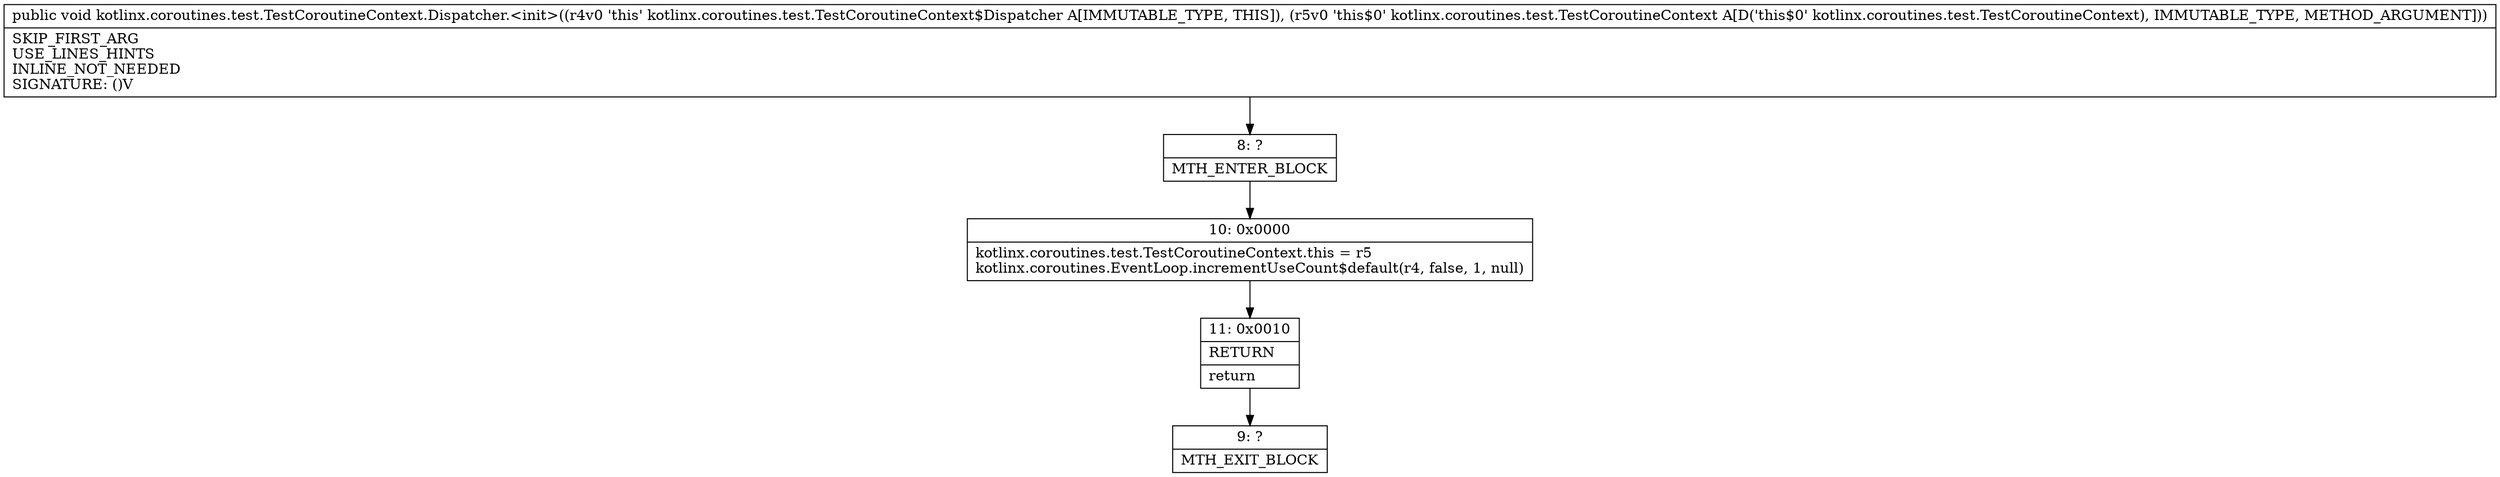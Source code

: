 digraph "CFG forkotlinx.coroutines.test.TestCoroutineContext.Dispatcher.\<init\>(Lkotlinx\/coroutines\/test\/TestCoroutineContext;)V" {
Node_8 [shape=record,label="{8\:\ ?|MTH_ENTER_BLOCK\l}"];
Node_10 [shape=record,label="{10\:\ 0x0000|kotlinx.coroutines.test.TestCoroutineContext.this = r5\lkotlinx.coroutines.EventLoop.incrementUseCount$default(r4, false, 1, null)\l}"];
Node_11 [shape=record,label="{11\:\ 0x0010|RETURN\l|return\l}"];
Node_9 [shape=record,label="{9\:\ ?|MTH_EXIT_BLOCK\l}"];
MethodNode[shape=record,label="{public void kotlinx.coroutines.test.TestCoroutineContext.Dispatcher.\<init\>((r4v0 'this' kotlinx.coroutines.test.TestCoroutineContext$Dispatcher A[IMMUTABLE_TYPE, THIS]), (r5v0 'this$0' kotlinx.coroutines.test.TestCoroutineContext A[D('this$0' kotlinx.coroutines.test.TestCoroutineContext), IMMUTABLE_TYPE, METHOD_ARGUMENT]))  | SKIP_FIRST_ARG\lUSE_LINES_HINTS\lINLINE_NOT_NEEDED\lSIGNATURE: ()V\l}"];
MethodNode -> Node_8;Node_8 -> Node_10;
Node_10 -> Node_11;
Node_11 -> Node_9;
}

